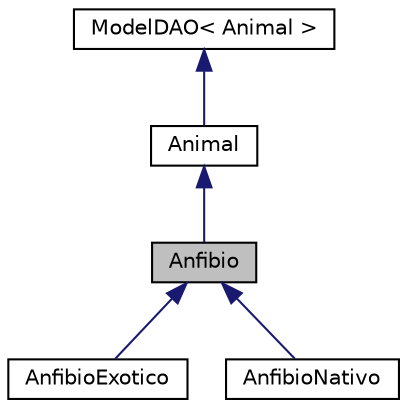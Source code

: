 digraph "Anfibio"
{
  edge [fontname="Helvetica",fontsize="10",labelfontname="Helvetica",labelfontsize="10"];
  node [fontname="Helvetica",fontsize="10",shape=record];
  Node0 [label="Anfibio",height=0.2,width=0.4,color="black", fillcolor="grey75", style="filled", fontcolor="black"];
  Node1 -> Node0 [dir="back",color="midnightblue",fontsize="10",style="solid"];
  Node1 [label="Animal",height=0.2,width=0.4,color="black", fillcolor="white", style="filled",URL="$d7/dac/classAnimal.html"];
  Node2 -> Node1 [dir="back",color="midnightblue",fontsize="10",style="solid"];
  Node2 [label="ModelDAO\< Animal \>",height=0.2,width=0.4,color="black", fillcolor="white", style="filled",URL="$df/dd0/classModelDAO.html"];
  Node0 -> Node3 [dir="back",color="midnightblue",fontsize="10",style="solid"];
  Node3 [label="AnfibioExotico",height=0.2,width=0.4,color="black", fillcolor="white", style="filled",URL="$d9/de6/classAnfibioExotico.html"];
  Node0 -> Node4 [dir="back",color="midnightblue",fontsize="10",style="solid"];
  Node4 [label="AnfibioNativo",height=0.2,width=0.4,color="black", fillcolor="white", style="filled",URL="$d9/d17/classAnfibioNativo.html"];
}
